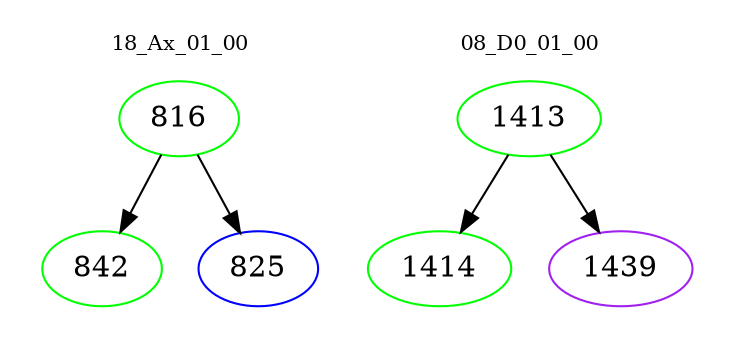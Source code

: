 digraph{
subgraph cluster_0 {
color = white
label = "18_Ax_01_00";
fontsize=10;
T0_816 [label="816", color="green"]
T0_816 -> T0_842 [color="black"]
T0_842 [label="842", color="green"]
T0_816 -> T0_825 [color="black"]
T0_825 [label="825", color="blue"]
}
subgraph cluster_1 {
color = white
label = "08_D0_01_00";
fontsize=10;
T1_1413 [label="1413", color="green"]
T1_1413 -> T1_1414 [color="black"]
T1_1414 [label="1414", color="green"]
T1_1413 -> T1_1439 [color="black"]
T1_1439 [label="1439", color="purple"]
}
}
